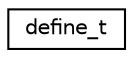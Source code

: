 digraph G
{
  edge [fontname="Helvetica",fontsize="10",labelfontname="Helvetica",labelfontsize="10"];
  node [fontname="Helvetica",fontsize="10",shape=record];
  rankdir="LR";
  Node1 [label="define_t",height=0.2,width=0.4,color="black", fillcolor="white", style="filled",URL="$structdefine__t.html"];
}

